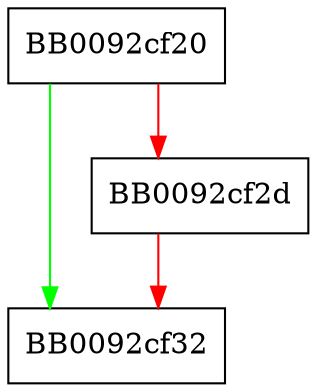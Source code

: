 digraph do_release_all {
  node [shape="box"];
  graph [splines=ortho];
  BB0092cf20 -> BB0092cf32 [color="green"];
  BB0092cf20 -> BB0092cf2d [color="red"];
  BB0092cf2d -> BB0092cf32 [color="red"];
}